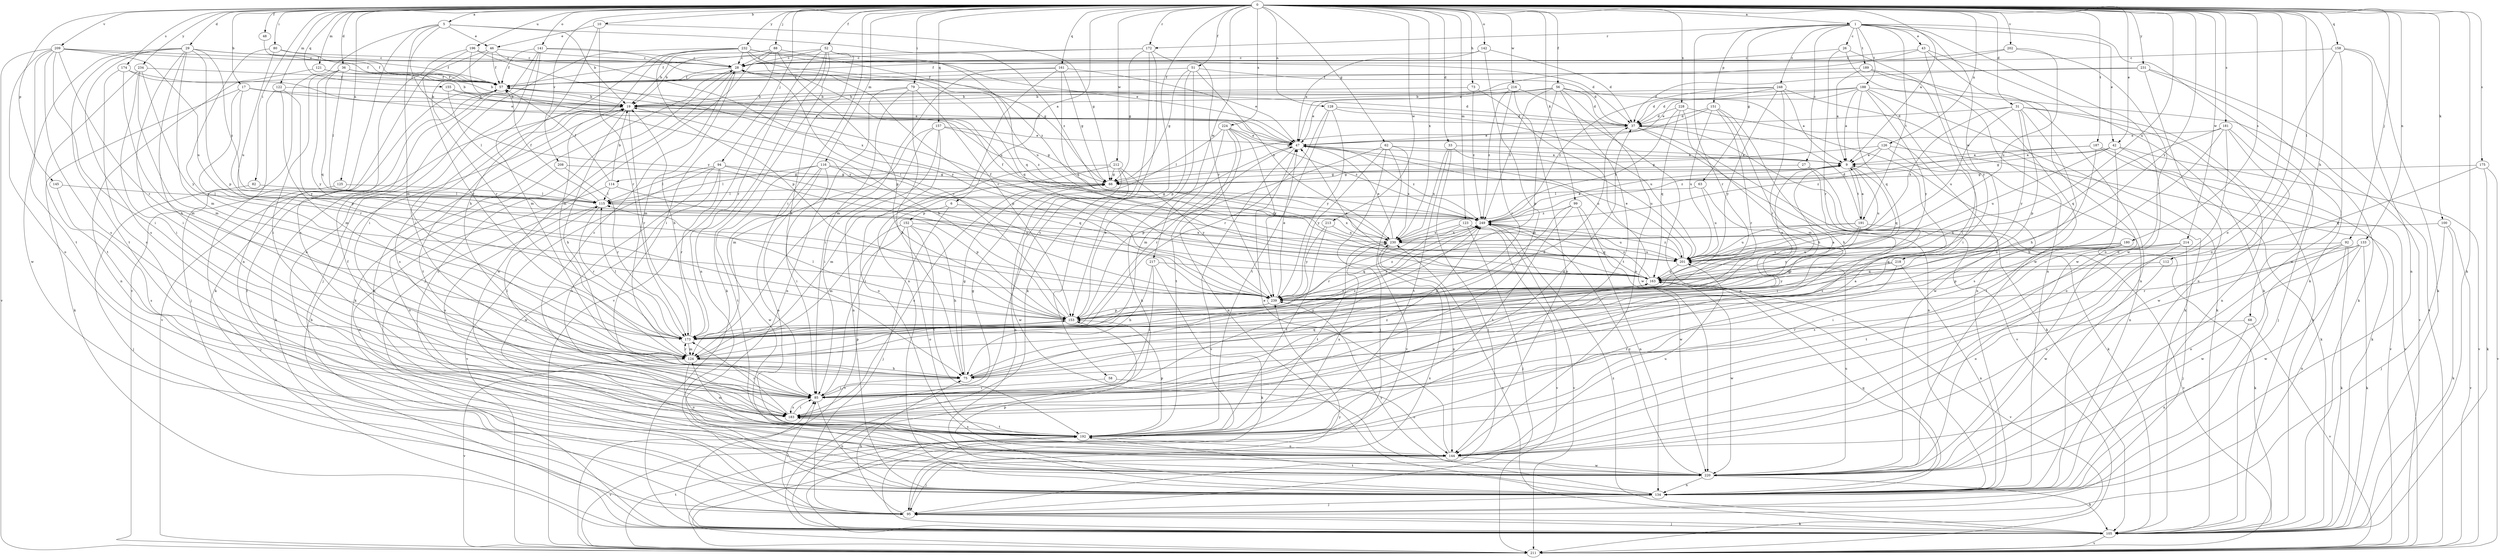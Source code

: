 strict digraph  {
0;
1;
5;
6;
9;
10;
17;
19;
26;
27;
28;
29;
31;
33;
36;
37;
42;
43;
46;
47;
48;
51;
52;
56;
57;
58;
62;
63;
66;
68;
73;
75;
79;
80;
82;
85;
88;
92;
94;
95;
99;
100;
105;
112;
114;
115;
116;
121;
122;
123;
124;
125;
126;
128;
133;
134;
141;
142;
144;
145;
151;
152;
153;
155;
157;
158;
161;
163;
172;
173;
174;
175;
180;
181;
183;
187;
188;
189;
191;
192;
196;
201;
202;
208;
209;
211;
212;
213;
214;
216;
217;
218;
220;
224;
228;
230;
231;
232;
234;
239;
248;
249;
0 -> 1  [label=a];
0 -> 5  [label=a];
0 -> 6  [label=a];
0 -> 9  [label=a];
0 -> 10  [label=b];
0 -> 17  [label=b];
0 -> 29  [label=d];
0 -> 31  [label=d];
0 -> 33  [label=d];
0 -> 36  [label=d];
0 -> 42  [label=e];
0 -> 48  [label=f];
0 -> 51  [label=f];
0 -> 52  [label=f];
0 -> 56  [label=f];
0 -> 58  [label=g];
0 -> 62  [label=g];
0 -> 68  [label=h];
0 -> 73  [label=h];
0 -> 79  [label=i];
0 -> 80  [label=i];
0 -> 82  [label=i];
0 -> 85  [label=i];
0 -> 88  [label=j];
0 -> 92  [label=j];
0 -> 94  [label=j];
0 -> 99  [label=k];
0 -> 100  [label=k];
0 -> 105  [label=k];
0 -> 112  [label=l];
0 -> 116  [label=m];
0 -> 121  [label=m];
0 -> 122  [label=m];
0 -> 123  [label=m];
0 -> 125  [label=n];
0 -> 126  [label=n];
0 -> 128  [label=n];
0 -> 133  [label=n];
0 -> 141  [label=o];
0 -> 142  [label=o];
0 -> 144  [label=o];
0 -> 145  [label=p];
0 -> 155  [label=q];
0 -> 157  [label=q];
0 -> 158  [label=q];
0 -> 161  [label=q];
0 -> 172  [label=r];
0 -> 174  [label=s];
0 -> 175  [label=s];
0 -> 180  [label=s];
0 -> 181  [label=s];
0 -> 187  [label=t];
0 -> 196  [label=u];
0 -> 201  [label=u];
0 -> 202  [label=v];
0 -> 208  [label=v];
0 -> 209  [label=v];
0 -> 212  [label=w];
0 -> 213  [label=w];
0 -> 214  [label=w];
0 -> 216  [label=w];
0 -> 217  [label=w];
0 -> 224  [label=x];
0 -> 228  [label=x];
0 -> 230  [label=x];
0 -> 231  [label=y];
0 -> 232  [label=y];
0 -> 234  [label=y];
0 -> 239  [label=y];
1 -> 26  [label=c];
1 -> 27  [label=c];
1 -> 42  [label=e];
1 -> 43  [label=e];
1 -> 63  [label=g];
1 -> 105  [label=k];
1 -> 151  [label=p];
1 -> 172  [label=r];
1 -> 173  [label=r];
1 -> 188  [label=t];
1 -> 189  [label=t];
1 -> 191  [label=t];
1 -> 218  [label=w];
1 -> 220  [label=w];
1 -> 248  [label=z];
5 -> 19  [label=b];
5 -> 46  [label=e];
5 -> 124  [label=m];
5 -> 134  [label=n];
5 -> 211  [label=v];
5 -> 239  [label=y];
5 -> 249  [label=z];
6 -> 95  [label=j];
6 -> 152  [label=p];
6 -> 230  [label=x];
9 -> 66  [label=g];
9 -> 114  [label=l];
9 -> 163  [label=q];
9 -> 191  [label=t];
9 -> 201  [label=u];
10 -> 46  [label=e];
10 -> 66  [label=g];
10 -> 75  [label=h];
10 -> 173  [label=r];
17 -> 19  [label=b];
17 -> 47  [label=e];
17 -> 105  [label=k];
17 -> 153  [label=p];
17 -> 173  [label=r];
19 -> 37  [label=d];
19 -> 75  [label=h];
19 -> 105  [label=k];
19 -> 173  [label=r];
19 -> 183  [label=s];
19 -> 192  [label=t];
19 -> 249  [label=z];
26 -> 28  [label=c];
26 -> 134  [label=n];
26 -> 173  [label=r];
26 -> 220  [label=w];
27 -> 66  [label=g];
27 -> 105  [label=k];
27 -> 183  [label=s];
28 -> 57  [label=f];
28 -> 105  [label=k];
28 -> 124  [label=m];
28 -> 163  [label=q];
28 -> 220  [label=w];
29 -> 28  [label=c];
29 -> 57  [label=f];
29 -> 75  [label=h];
29 -> 85  [label=i];
29 -> 124  [label=m];
29 -> 153  [label=p];
29 -> 183  [label=s];
29 -> 192  [label=t];
29 -> 220  [label=w];
29 -> 249  [label=z];
31 -> 37  [label=d];
31 -> 75  [label=h];
31 -> 105  [label=k];
31 -> 134  [label=n];
31 -> 153  [label=p];
31 -> 201  [label=u];
31 -> 230  [label=x];
31 -> 239  [label=y];
33 -> 9  [label=a];
33 -> 95  [label=j];
33 -> 192  [label=t];
33 -> 201  [label=u];
33 -> 230  [label=x];
36 -> 19  [label=b];
36 -> 57  [label=f];
36 -> 85  [label=i];
36 -> 115  [label=l];
36 -> 163  [label=q];
36 -> 239  [label=y];
37 -> 47  [label=e];
37 -> 105  [label=k];
37 -> 134  [label=n];
37 -> 211  [label=v];
42 -> 9  [label=a];
42 -> 66  [label=g];
42 -> 105  [label=k];
42 -> 192  [label=t];
42 -> 201  [label=u];
42 -> 211  [label=v];
43 -> 28  [label=c];
43 -> 47  [label=e];
43 -> 105  [label=k];
43 -> 220  [label=w];
43 -> 239  [label=y];
46 -> 28  [label=c];
46 -> 57  [label=f];
46 -> 105  [label=k];
46 -> 173  [label=r];
46 -> 239  [label=y];
47 -> 9  [label=a];
47 -> 173  [label=r];
47 -> 201  [label=u];
47 -> 211  [label=v];
47 -> 249  [label=z];
48 -> 57  [label=f];
51 -> 37  [label=d];
51 -> 57  [label=f];
51 -> 66  [label=g];
51 -> 105  [label=k];
51 -> 153  [label=p];
51 -> 230  [label=x];
52 -> 19  [label=b];
52 -> 28  [label=c];
52 -> 75  [label=h];
52 -> 105  [label=k];
52 -> 134  [label=n];
52 -> 163  [label=q];
52 -> 173  [label=r];
52 -> 211  [label=v];
56 -> 19  [label=b];
56 -> 37  [label=d];
56 -> 47  [label=e];
56 -> 134  [label=n];
56 -> 144  [label=o];
56 -> 153  [label=p];
56 -> 192  [label=t];
56 -> 249  [label=z];
57 -> 19  [label=b];
57 -> 211  [label=v];
58 -> 85  [label=i];
58 -> 144  [label=o];
62 -> 9  [label=a];
62 -> 95  [label=j];
62 -> 153  [label=p];
62 -> 211  [label=v];
62 -> 230  [label=x];
62 -> 239  [label=y];
63 -> 85  [label=i];
63 -> 115  [label=l];
63 -> 201  [label=u];
66 -> 115  [label=l];
66 -> 183  [label=s];
68 -> 134  [label=n];
68 -> 173  [label=r];
68 -> 211  [label=v];
73 -> 19  [label=b];
73 -> 220  [label=w];
73 -> 249  [label=z];
75 -> 37  [label=d];
75 -> 66  [label=g];
75 -> 85  [label=i];
75 -> 115  [label=l];
75 -> 163  [label=q];
79 -> 19  [label=b];
79 -> 37  [label=d];
79 -> 75  [label=h];
79 -> 85  [label=i];
79 -> 134  [label=n];
79 -> 153  [label=p];
80 -> 28  [label=c];
80 -> 57  [label=f];
80 -> 173  [label=r];
80 -> 201  [label=u];
82 -> 95  [label=j];
82 -> 115  [label=l];
85 -> 9  [label=a];
85 -> 28  [label=c];
85 -> 66  [label=g];
85 -> 134  [label=n];
85 -> 183  [label=s];
85 -> 249  [label=z];
88 -> 19  [label=b];
88 -> 28  [label=c];
88 -> 85  [label=i];
88 -> 95  [label=j];
88 -> 153  [label=p];
88 -> 249  [label=z];
92 -> 105  [label=k];
92 -> 134  [label=n];
92 -> 144  [label=o];
92 -> 201  [label=u];
92 -> 220  [label=w];
94 -> 66  [label=g];
94 -> 115  [label=l];
94 -> 173  [label=r];
94 -> 183  [label=s];
94 -> 211  [label=v];
94 -> 220  [label=w];
94 -> 239  [label=y];
95 -> 75  [label=h];
95 -> 85  [label=i];
95 -> 105  [label=k];
95 -> 230  [label=x];
99 -> 75  [label=h];
99 -> 134  [label=n];
99 -> 192  [label=t];
99 -> 220  [label=w];
99 -> 249  [label=z];
100 -> 95  [label=j];
100 -> 105  [label=k];
100 -> 211  [label=v];
100 -> 230  [label=x];
105 -> 19  [label=b];
105 -> 85  [label=i];
105 -> 95  [label=j];
105 -> 211  [label=v];
105 -> 230  [label=x];
105 -> 239  [label=y];
105 -> 249  [label=z];
112 -> 144  [label=o];
112 -> 163  [label=q];
114 -> 19  [label=b];
114 -> 57  [label=f];
114 -> 115  [label=l];
114 -> 153  [label=p];
114 -> 220  [label=w];
115 -> 57  [label=f];
115 -> 173  [label=r];
115 -> 183  [label=s];
115 -> 249  [label=z];
116 -> 66  [label=g];
116 -> 85  [label=i];
116 -> 115  [label=l];
116 -> 144  [label=o];
116 -> 163  [label=q];
116 -> 192  [label=t];
116 -> 220  [label=w];
121 -> 19  [label=b];
121 -> 57  [label=f];
121 -> 134  [label=n];
122 -> 19  [label=b];
122 -> 95  [label=j];
122 -> 124  [label=m];
122 -> 239  [label=y];
123 -> 95  [label=j];
123 -> 163  [label=q];
123 -> 173  [label=r];
123 -> 211  [label=v];
123 -> 230  [label=x];
124 -> 75  [label=h];
124 -> 144  [label=o];
124 -> 153  [label=p];
124 -> 173  [label=r];
124 -> 211  [label=v];
124 -> 249  [label=z];
125 -> 95  [label=j];
125 -> 115  [label=l];
126 -> 9  [label=a];
126 -> 66  [label=g];
126 -> 134  [label=n];
126 -> 211  [label=v];
126 -> 249  [label=z];
128 -> 37  [label=d];
128 -> 173  [label=r];
128 -> 192  [label=t];
128 -> 201  [label=u];
128 -> 239  [label=y];
133 -> 105  [label=k];
133 -> 144  [label=o];
133 -> 173  [label=r];
133 -> 201  [label=u];
133 -> 220  [label=w];
134 -> 57  [label=f];
134 -> 95  [label=j];
134 -> 153  [label=p];
134 -> 163  [label=q];
134 -> 192  [label=t];
134 -> 239  [label=y];
141 -> 28  [label=c];
141 -> 57  [label=f];
141 -> 85  [label=i];
141 -> 124  [label=m];
141 -> 144  [label=o];
141 -> 201  [label=u];
142 -> 28  [label=c];
142 -> 37  [label=d];
142 -> 47  [label=e];
142 -> 183  [label=s];
144 -> 47  [label=e];
144 -> 95  [label=j];
144 -> 201  [label=u];
144 -> 220  [label=w];
145 -> 115  [label=l];
145 -> 183  [label=s];
151 -> 37  [label=d];
151 -> 66  [label=g];
151 -> 75  [label=h];
151 -> 124  [label=m];
151 -> 173  [label=r];
151 -> 201  [label=u];
152 -> 75  [label=h];
152 -> 124  [label=m];
152 -> 144  [label=o];
152 -> 192  [label=t];
152 -> 211  [label=v];
152 -> 230  [label=x];
153 -> 9  [label=a];
153 -> 19  [label=b];
153 -> 28  [label=c];
153 -> 47  [label=e];
153 -> 115  [label=l];
153 -> 173  [label=r];
153 -> 249  [label=z];
155 -> 19  [label=b];
155 -> 47  [label=e];
155 -> 115  [label=l];
157 -> 47  [label=e];
157 -> 66  [label=g];
157 -> 85  [label=i];
157 -> 124  [label=m];
157 -> 134  [label=n];
157 -> 144  [label=o];
158 -> 28  [label=c];
158 -> 105  [label=k];
158 -> 134  [label=n];
158 -> 144  [label=o];
158 -> 220  [label=w];
161 -> 47  [label=e];
161 -> 57  [label=f];
161 -> 66  [label=g];
161 -> 124  [label=m];
161 -> 134  [label=n];
161 -> 163  [label=q];
163 -> 47  [label=e];
163 -> 211  [label=v];
163 -> 220  [label=w];
163 -> 239  [label=y];
163 -> 249  [label=z];
172 -> 28  [label=c];
172 -> 57  [label=f];
172 -> 66  [label=g];
172 -> 105  [label=k];
172 -> 183  [label=s];
172 -> 239  [label=y];
173 -> 19  [label=b];
173 -> 115  [label=l];
173 -> 124  [label=m];
174 -> 47  [label=e];
174 -> 57  [label=f];
174 -> 124  [label=m];
174 -> 183  [label=s];
175 -> 66  [label=g];
175 -> 105  [label=k];
175 -> 163  [label=q];
175 -> 211  [label=v];
180 -> 85  [label=i];
180 -> 105  [label=k];
180 -> 153  [label=p];
180 -> 163  [label=q];
180 -> 183  [label=s];
180 -> 201  [label=u];
181 -> 47  [label=e];
181 -> 75  [label=h];
181 -> 95  [label=j];
181 -> 144  [label=o];
181 -> 163  [label=q];
181 -> 220  [label=w];
183 -> 37  [label=d];
183 -> 85  [label=i];
183 -> 173  [label=r];
183 -> 192  [label=t];
183 -> 249  [label=z];
187 -> 9  [label=a];
187 -> 105  [label=k];
187 -> 183  [label=s];
187 -> 211  [label=v];
187 -> 249  [label=z];
188 -> 9  [label=a];
188 -> 19  [label=b];
188 -> 37  [label=d];
188 -> 47  [label=e];
188 -> 85  [label=i];
188 -> 105  [label=k];
188 -> 163  [label=q];
188 -> 211  [label=v];
188 -> 239  [label=y];
189 -> 9  [label=a];
189 -> 57  [label=f];
189 -> 85  [label=i];
189 -> 134  [label=n];
191 -> 9  [label=a];
191 -> 37  [label=d];
191 -> 153  [label=p];
191 -> 201  [label=u];
191 -> 211  [label=v];
191 -> 230  [label=x];
191 -> 239  [label=y];
192 -> 57  [label=f];
192 -> 124  [label=m];
192 -> 144  [label=o];
192 -> 153  [label=p];
192 -> 183  [label=s];
192 -> 211  [label=v];
192 -> 230  [label=x];
196 -> 28  [label=c];
196 -> 173  [label=r];
196 -> 183  [label=s];
196 -> 230  [label=x];
196 -> 239  [label=y];
201 -> 47  [label=e];
201 -> 57  [label=f];
201 -> 163  [label=q];
201 -> 249  [label=z];
202 -> 28  [label=c];
202 -> 57  [label=f];
202 -> 144  [label=o];
202 -> 201  [label=u];
208 -> 66  [label=g];
208 -> 144  [label=o];
208 -> 173  [label=r];
209 -> 28  [label=c];
209 -> 57  [label=f];
209 -> 85  [label=i];
209 -> 144  [label=o];
209 -> 173  [label=r];
209 -> 183  [label=s];
209 -> 192  [label=t];
209 -> 201  [label=u];
209 -> 211  [label=v];
211 -> 192  [label=t];
212 -> 66  [label=g];
212 -> 85  [label=i];
212 -> 124  [label=m];
212 -> 134  [label=n];
212 -> 220  [label=w];
212 -> 239  [label=y];
213 -> 192  [label=t];
213 -> 230  [label=x];
213 -> 239  [label=y];
214 -> 95  [label=j];
214 -> 192  [label=t];
214 -> 201  [label=u];
214 -> 220  [label=w];
216 -> 19  [label=b];
216 -> 134  [label=n];
216 -> 144  [label=o];
216 -> 173  [label=r];
216 -> 249  [label=z];
217 -> 75  [label=h];
217 -> 85  [label=i];
217 -> 105  [label=k];
217 -> 163  [label=q];
218 -> 134  [label=n];
218 -> 163  [label=q];
218 -> 192  [label=t];
218 -> 239  [label=y];
220 -> 19  [label=b];
220 -> 28  [label=c];
220 -> 105  [label=k];
220 -> 134  [label=n];
220 -> 201  [label=u];
220 -> 249  [label=z];
224 -> 47  [label=e];
224 -> 115  [label=l];
224 -> 124  [label=m];
224 -> 134  [label=n];
224 -> 192  [label=t];
224 -> 239  [label=y];
224 -> 249  [label=z];
228 -> 37  [label=d];
228 -> 75  [label=h];
228 -> 163  [label=q];
228 -> 220  [label=w];
228 -> 230  [label=x];
230 -> 47  [label=e];
230 -> 57  [label=f];
230 -> 144  [label=o];
230 -> 192  [label=t];
230 -> 201  [label=u];
231 -> 37  [label=d];
231 -> 57  [label=f];
231 -> 105  [label=k];
231 -> 134  [label=n];
231 -> 211  [label=v];
232 -> 28  [label=c];
232 -> 37  [label=d];
232 -> 47  [label=e];
232 -> 66  [label=g];
232 -> 85  [label=i];
232 -> 95  [label=j];
232 -> 124  [label=m];
232 -> 153  [label=p];
232 -> 201  [label=u];
234 -> 57  [label=f];
234 -> 85  [label=i];
234 -> 124  [label=m];
234 -> 192  [label=t];
234 -> 239  [label=y];
239 -> 9  [label=a];
239 -> 28  [label=c];
239 -> 47  [label=e];
239 -> 153  [label=p];
239 -> 249  [label=z];
248 -> 9  [label=a];
248 -> 19  [label=b];
248 -> 37  [label=d];
248 -> 105  [label=k];
248 -> 173  [label=r];
248 -> 239  [label=y];
248 -> 249  [label=z];
249 -> 9  [label=a];
249 -> 201  [label=u];
249 -> 211  [label=v];
249 -> 230  [label=x];
}
